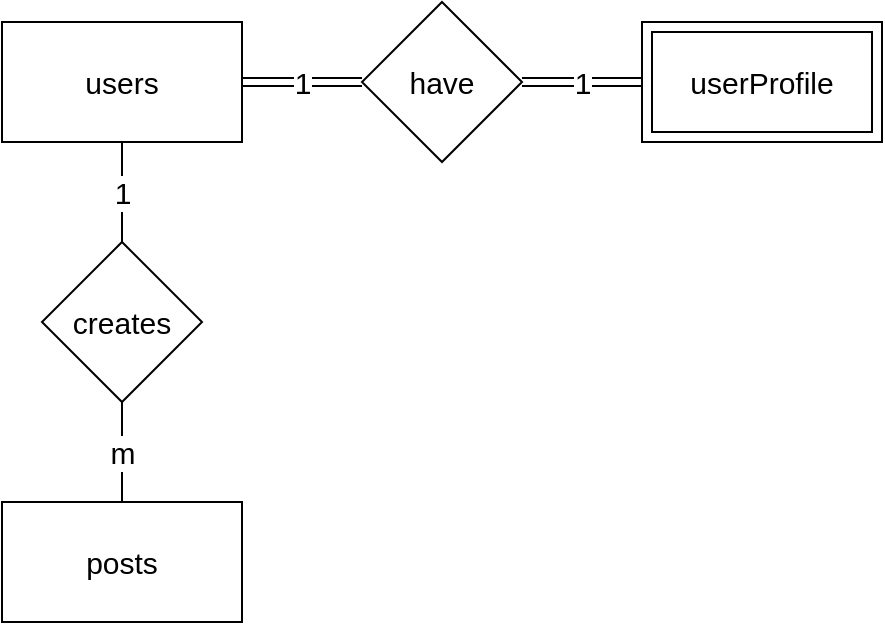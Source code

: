 <mxfile version="14.4.8" type="github">
  <diagram id="FdH01JQC1spgoEAyih00" name="Page-1">
    <mxGraphModel dx="1422" dy="833" grid="1" gridSize="10" guides="1" tooltips="1" connect="1" arrows="1" fold="1" page="1" pageScale="1" pageWidth="2000" pageHeight="2000" math="0" shadow="0">
      <root>
        <mxCell id="0" />
        <mxCell id="1" parent="0" />
        <mxCell id="WawIfko5WMgao0eIUD8T-9" value="1" style="edgeStyle=none;orthogonalLoop=1;jettySize=auto;html=1;endArrow=none;fontSize=15;" edge="1" parent="1" source="WawIfko5WMgao0eIUD8T-1" target="WawIfko5WMgao0eIUD8T-8">
          <mxGeometry relative="1" as="geometry" />
        </mxCell>
        <mxCell id="WawIfko5WMgao0eIUD8T-1" value="users" style="rounded=0;whiteSpace=wrap;html=1;fontSize=15;" vertex="1" parent="1">
          <mxGeometry x="100" y="50" width="120" height="60" as="geometry" />
        </mxCell>
        <mxCell id="WawIfko5WMgao0eIUD8T-2" value="userProfile" style="shape=ext;margin=3;double=1;whiteSpace=wrap;html=1;align=center;fontSize=15;" vertex="1" parent="1">
          <mxGeometry x="420" y="50" width="120" height="60" as="geometry" />
        </mxCell>
        <mxCell id="WawIfko5WMgao0eIUD8T-6" value="1" style="edgeStyle=none;orthogonalLoop=1;jettySize=auto;html=1;endArrow=none;shape=link;fontSize=15;" edge="1" parent="1" source="WawIfko5WMgao0eIUD8T-3" target="WawIfko5WMgao0eIUD8T-2">
          <mxGeometry relative="1" as="geometry" />
        </mxCell>
        <mxCell id="WawIfko5WMgao0eIUD8T-3" value="have" style="rhombus;whiteSpace=wrap;html=1;rounded=0;fontSize=15;" vertex="1" parent="1">
          <mxGeometry x="280" y="40" width="80" height="80" as="geometry" />
        </mxCell>
        <mxCell id="WawIfko5WMgao0eIUD8T-5" value="1" style="endArrow=none;html=1;shape=link;fontSize=15;" edge="1" parent="1" source="WawIfko5WMgao0eIUD8T-1" target="WawIfko5WMgao0eIUD8T-3">
          <mxGeometry width="50" height="50" relative="1" as="geometry">
            <mxPoint x="550" y="350" as="sourcePoint" />
            <mxPoint x="600" y="300" as="targetPoint" />
          </mxGeometry>
        </mxCell>
        <mxCell id="WawIfko5WMgao0eIUD8T-7" value="posts" style="rounded=0;whiteSpace=wrap;html=1;fontSize=15;" vertex="1" parent="1">
          <mxGeometry x="100" y="290" width="120" height="60" as="geometry" />
        </mxCell>
        <mxCell id="WawIfko5WMgao0eIUD8T-10" value="m" style="edgeStyle=none;orthogonalLoop=1;jettySize=auto;html=1;endArrow=none;fontSize=15;" edge="1" parent="1" source="WawIfko5WMgao0eIUD8T-8" target="WawIfko5WMgao0eIUD8T-7">
          <mxGeometry relative="1" as="geometry" />
        </mxCell>
        <mxCell id="WawIfko5WMgao0eIUD8T-8" value="creates" style="rhombus;whiteSpace=wrap;html=1;rounded=0;fontSize=15;" vertex="1" parent="1">
          <mxGeometry x="120" y="160" width="80" height="80" as="geometry" />
        </mxCell>
      </root>
    </mxGraphModel>
  </diagram>
</mxfile>
